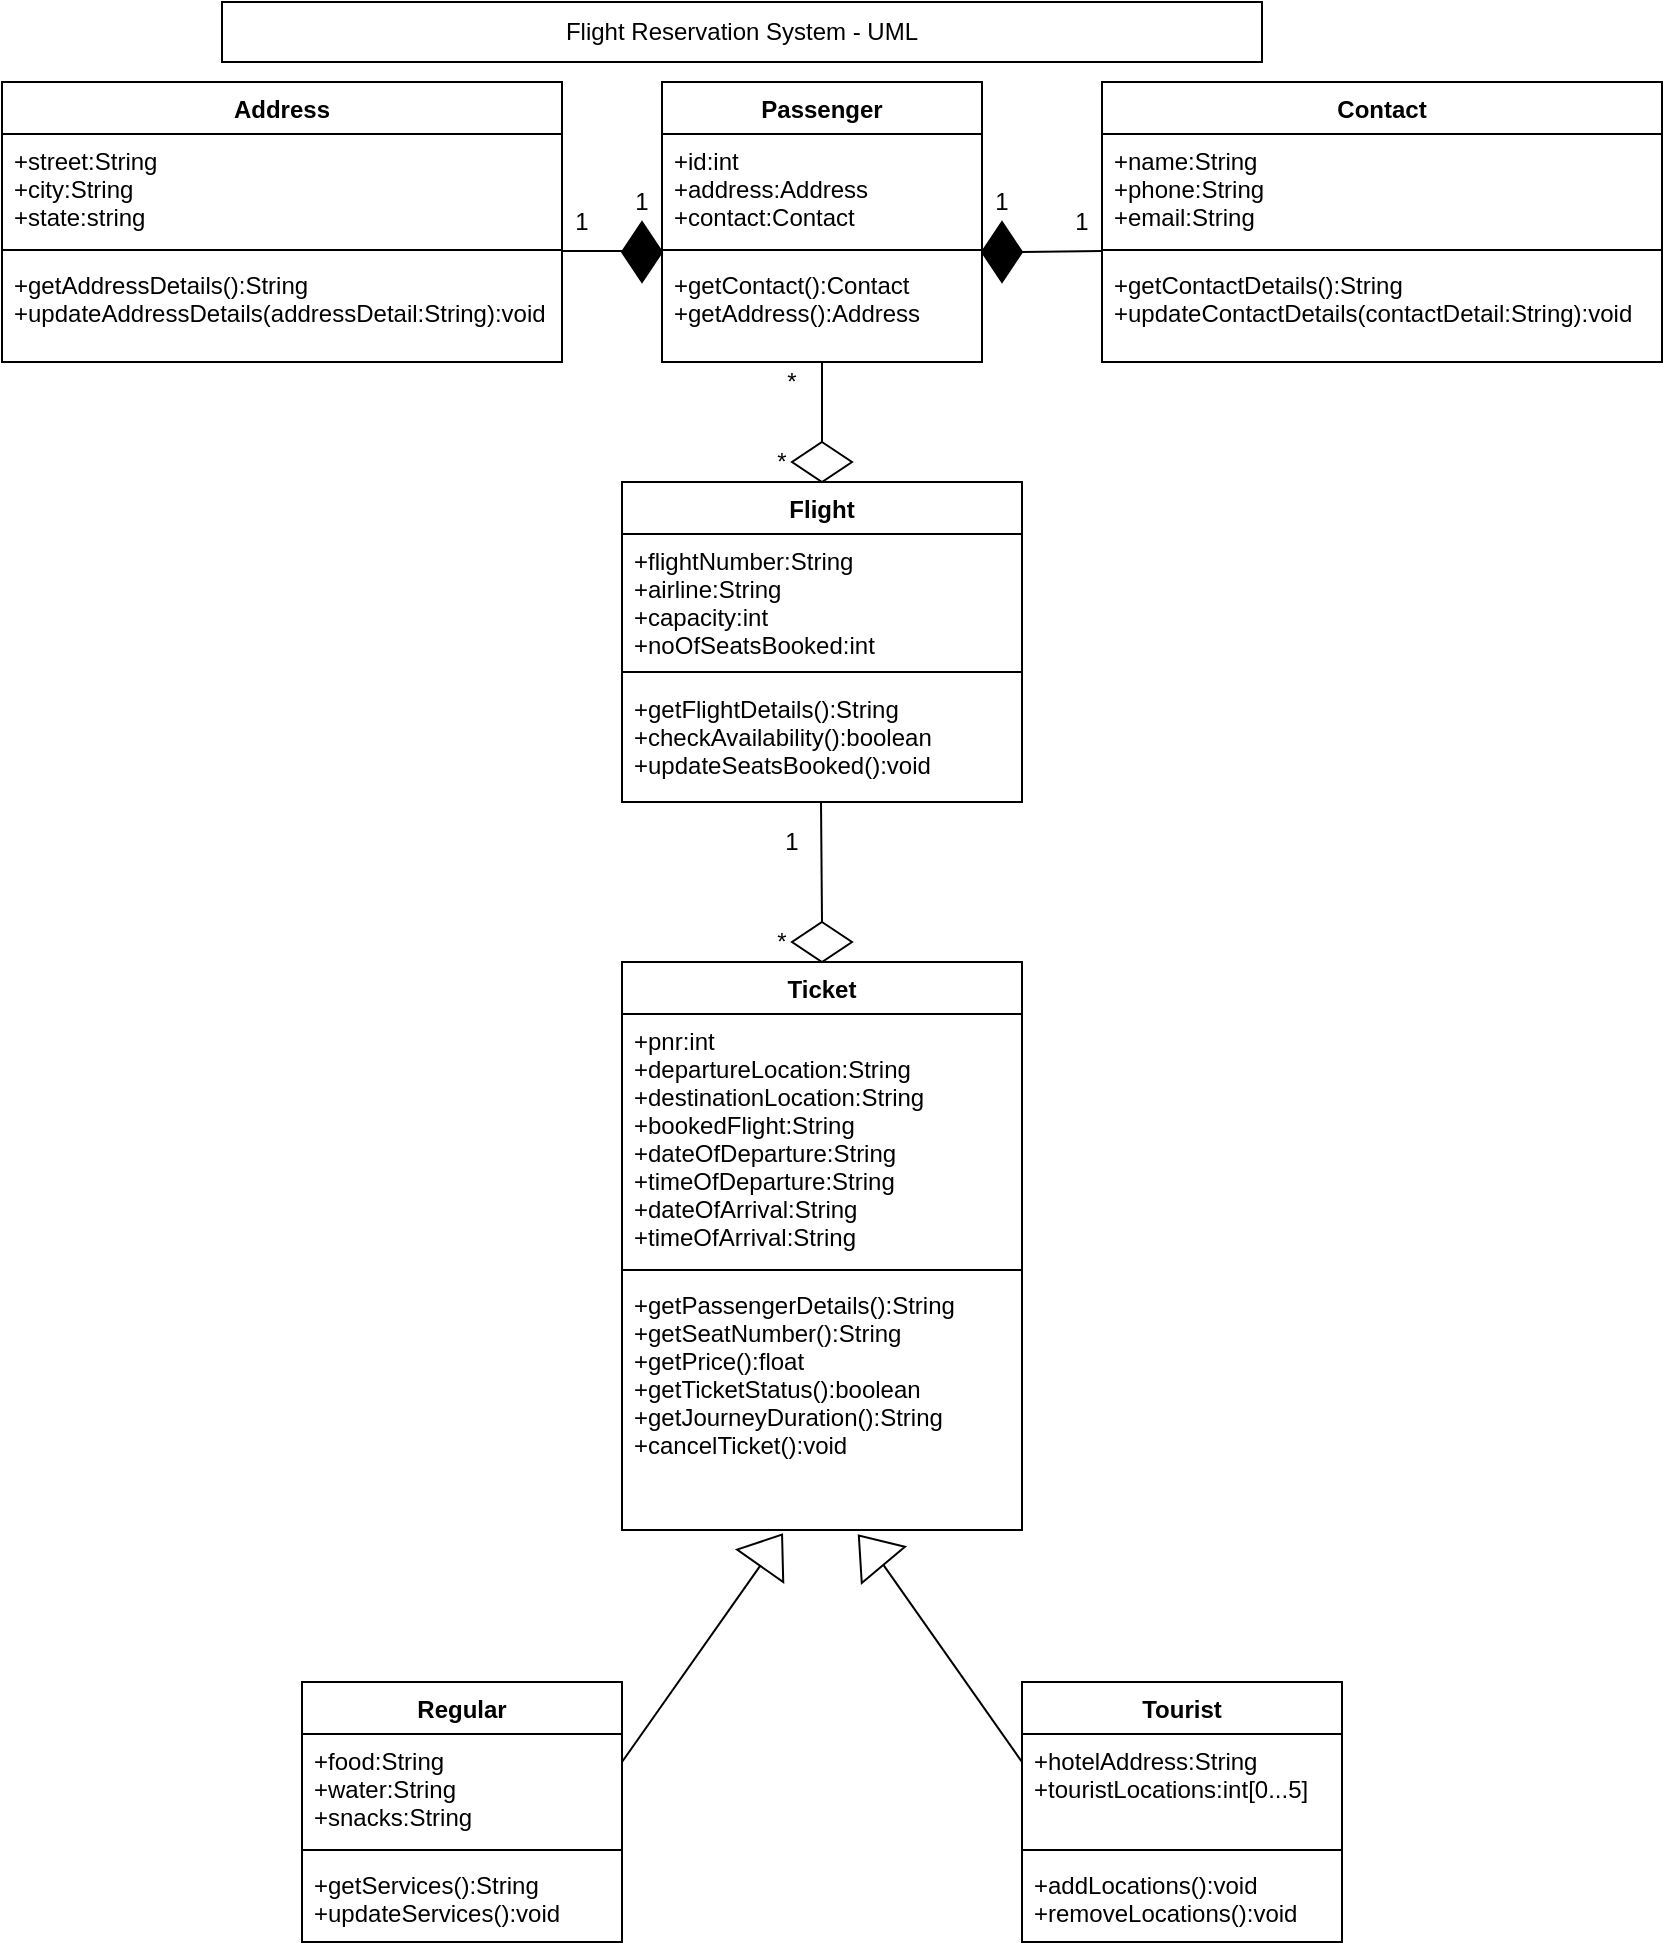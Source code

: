 <mxfile version="14.9.0" type="device"><diagram id="TkGwRRg_1YrD6SYS7Cz9" name="Page-1"><mxGraphModel dx="782" dy="436" grid="1" gridSize="10" guides="1" tooltips="1" connect="1" arrows="1" fold="1" page="1" pageScale="1" pageWidth="850" pageHeight="1100" math="0" shadow="0"><root><mxCell id="0"/><mxCell id="1" parent="0"/><mxCell id="B7gq0LPvv3WdiJwHQtPd-1" value="Contact" style="swimlane;fontStyle=1;align=center;verticalAlign=top;childLayout=stackLayout;horizontal=1;startSize=26;horizontalStack=0;resizeParent=1;resizeParentMax=0;resizeLast=0;collapsible=1;marginBottom=0;" vertex="1" parent="1"><mxGeometry x="560" y="40" width="280" height="140" as="geometry"/></mxCell><mxCell id="B7gq0LPvv3WdiJwHQtPd-2" value="+name:String&#10;+phone:String&#10;+email:String" style="text;strokeColor=none;fillColor=none;align=left;verticalAlign=top;spacingLeft=4;spacingRight=4;overflow=hidden;rotatable=0;points=[[0,0.5],[1,0.5]];portConstraint=eastwest;" vertex="1" parent="B7gq0LPvv3WdiJwHQtPd-1"><mxGeometry y="26" width="280" height="54" as="geometry"/></mxCell><mxCell id="B7gq0LPvv3WdiJwHQtPd-3" value="" style="line;strokeWidth=1;fillColor=none;align=left;verticalAlign=middle;spacingTop=-1;spacingLeft=3;spacingRight=3;rotatable=0;labelPosition=right;points=[];portConstraint=eastwest;" vertex="1" parent="B7gq0LPvv3WdiJwHQtPd-1"><mxGeometry y="80" width="280" height="8" as="geometry"/></mxCell><mxCell id="B7gq0LPvv3WdiJwHQtPd-4" value="+getContactDetails():String&#10;+updateContactDetails(contactDetail:String):void" style="text;strokeColor=none;fillColor=none;align=left;verticalAlign=top;spacingLeft=4;spacingRight=4;overflow=hidden;rotatable=0;points=[[0,0.5],[1,0.5]];portConstraint=eastwest;" vertex="1" parent="B7gq0LPvv3WdiJwHQtPd-1"><mxGeometry y="88" width="280" height="52" as="geometry"/></mxCell><mxCell id="B7gq0LPvv3WdiJwHQtPd-5" value="Address" style="swimlane;fontStyle=1;align=center;verticalAlign=top;childLayout=stackLayout;horizontal=1;startSize=26;horizontalStack=0;resizeParent=1;resizeParentMax=0;resizeLast=0;collapsible=1;marginBottom=0;" vertex="1" parent="1"><mxGeometry x="10" y="40" width="280" height="140" as="geometry"/></mxCell><mxCell id="B7gq0LPvv3WdiJwHQtPd-6" value="+street:String&#10;+city:String&#10;+state:string" style="text;strokeColor=none;fillColor=none;align=left;verticalAlign=top;spacingLeft=4;spacingRight=4;overflow=hidden;rotatable=0;points=[[0,0.5],[1,0.5]];portConstraint=eastwest;" vertex="1" parent="B7gq0LPvv3WdiJwHQtPd-5"><mxGeometry y="26" width="280" height="54" as="geometry"/></mxCell><mxCell id="B7gq0LPvv3WdiJwHQtPd-7" value="" style="line;strokeWidth=1;fillColor=none;align=left;verticalAlign=middle;spacingTop=-1;spacingLeft=3;spacingRight=3;rotatable=0;labelPosition=right;points=[];portConstraint=eastwest;" vertex="1" parent="B7gq0LPvv3WdiJwHQtPd-5"><mxGeometry y="80" width="280" height="8" as="geometry"/></mxCell><mxCell id="B7gq0LPvv3WdiJwHQtPd-8" value="+getAddressDetails():String&#10;+updateAddressDetails(addressDetail:String):void&#10;" style="text;strokeColor=none;fillColor=none;align=left;verticalAlign=top;spacingLeft=4;spacingRight=4;overflow=hidden;rotatable=0;points=[[0,0.5],[1,0.5]];portConstraint=eastwest;" vertex="1" parent="B7gq0LPvv3WdiJwHQtPd-5"><mxGeometry y="88" width="280" height="52" as="geometry"/></mxCell><mxCell id="B7gq0LPvv3WdiJwHQtPd-9" value="Passenger" style="swimlane;fontStyle=1;align=center;verticalAlign=top;childLayout=stackLayout;horizontal=1;startSize=26;horizontalStack=0;resizeParent=1;resizeParentMax=0;resizeLast=0;collapsible=1;marginBottom=0;" vertex="1" parent="1"><mxGeometry x="340" y="40" width="160" height="140" as="geometry"/></mxCell><mxCell id="B7gq0LPvv3WdiJwHQtPd-10" value="+id:int&#10;+address:Address&#10;+contact:Contact" style="text;strokeColor=none;fillColor=none;align=left;verticalAlign=top;spacingLeft=4;spacingRight=4;overflow=hidden;rotatable=0;points=[[0,0.5],[1,0.5]];portConstraint=eastwest;" vertex="1" parent="B7gq0LPvv3WdiJwHQtPd-9"><mxGeometry y="26" width="160" height="54" as="geometry"/></mxCell><mxCell id="B7gq0LPvv3WdiJwHQtPd-11" value="" style="line;strokeWidth=1;fillColor=none;align=left;verticalAlign=middle;spacingTop=-1;spacingLeft=3;spacingRight=3;rotatable=0;labelPosition=right;points=[];portConstraint=eastwest;" vertex="1" parent="B7gq0LPvv3WdiJwHQtPd-9"><mxGeometry y="80" width="160" height="8" as="geometry"/></mxCell><mxCell id="B7gq0LPvv3WdiJwHQtPd-12" value="+getContact():Contact&#10;+getAddress():Address&#10;" style="text;strokeColor=none;fillColor=none;align=left;verticalAlign=top;spacingLeft=4;spacingRight=4;overflow=hidden;rotatable=0;points=[[0,0.5],[1,0.5]];portConstraint=eastwest;" vertex="1" parent="B7gq0LPvv3WdiJwHQtPd-9"><mxGeometry y="88" width="160" height="52" as="geometry"/></mxCell><mxCell id="B7gq0LPvv3WdiJwHQtPd-13" value="Flight" style="swimlane;fontStyle=1;align=center;verticalAlign=top;childLayout=stackLayout;horizontal=1;startSize=26;horizontalStack=0;resizeParent=1;resizeParentMax=0;resizeLast=0;collapsible=1;marginBottom=0;" vertex="1" parent="1"><mxGeometry x="320" y="240" width="200" height="160" as="geometry"/></mxCell><mxCell id="B7gq0LPvv3WdiJwHQtPd-14" value="+flightNumber:String&#10;+airline:String&#10;+capacity:int&#10;+noOfSeatsBooked:int" style="text;strokeColor=none;fillColor=none;align=left;verticalAlign=top;spacingLeft=4;spacingRight=4;overflow=hidden;rotatable=0;points=[[0,0.5],[1,0.5]];portConstraint=eastwest;" vertex="1" parent="B7gq0LPvv3WdiJwHQtPd-13"><mxGeometry y="26" width="200" height="64" as="geometry"/></mxCell><mxCell id="B7gq0LPvv3WdiJwHQtPd-15" value="" style="line;strokeWidth=1;fillColor=none;align=left;verticalAlign=middle;spacingTop=-1;spacingLeft=3;spacingRight=3;rotatable=0;labelPosition=right;points=[];portConstraint=eastwest;" vertex="1" parent="B7gq0LPvv3WdiJwHQtPd-13"><mxGeometry y="90" width="200" height="10" as="geometry"/></mxCell><mxCell id="B7gq0LPvv3WdiJwHQtPd-16" value="+getFlightDetails():String&#10;+checkAvailability():boolean&#10;+updateSeatsBooked():void" style="text;strokeColor=none;fillColor=none;align=left;verticalAlign=top;spacingLeft=4;spacingRight=4;overflow=hidden;rotatable=0;points=[[0,0.5],[1,0.5]];portConstraint=eastwest;" vertex="1" parent="B7gq0LPvv3WdiJwHQtPd-13"><mxGeometry y="100" width="200" height="60" as="geometry"/></mxCell><mxCell id="B7gq0LPvv3WdiJwHQtPd-18" value="Ticket&#10;" style="swimlane;fontStyle=1;align=center;verticalAlign=top;childLayout=stackLayout;horizontal=1;startSize=26;horizontalStack=0;resizeParent=1;resizeParentMax=0;resizeLast=0;collapsible=1;marginBottom=0;" vertex="1" parent="1"><mxGeometry x="320" y="480" width="200" height="284" as="geometry"/></mxCell><mxCell id="B7gq0LPvv3WdiJwHQtPd-19" value="+pnr:int&#10;+departureLocation:String&#10;+destinationLocation:String&#10;+bookedFlight:String&#10;+dateOfDeparture:String&#10;+timeOfDeparture:String&#10;+dateOfArrival:String&#10;+timeOfArrival:String" style="text;strokeColor=none;fillColor=none;align=left;verticalAlign=top;spacingLeft=4;spacingRight=4;overflow=hidden;rotatable=0;points=[[0,0.5],[1,0.5]];portConstraint=eastwest;" vertex="1" parent="B7gq0LPvv3WdiJwHQtPd-18"><mxGeometry y="26" width="200" height="124" as="geometry"/></mxCell><mxCell id="B7gq0LPvv3WdiJwHQtPd-20" value="" style="line;strokeWidth=1;fillColor=none;align=left;verticalAlign=middle;spacingTop=-1;spacingLeft=3;spacingRight=3;rotatable=0;labelPosition=right;points=[];portConstraint=eastwest;" vertex="1" parent="B7gq0LPvv3WdiJwHQtPd-18"><mxGeometry y="150" width="200" height="8" as="geometry"/></mxCell><mxCell id="B7gq0LPvv3WdiJwHQtPd-21" value="+getPassengerDetails():String&#10;+getSeatNumber():String&#10;+getPrice():float&#10;+getTicketStatus():boolean&#10;+getJourneyDuration():String&#10;+cancelTicket():void" style="text;strokeColor=none;fillColor=none;align=left;verticalAlign=top;spacingLeft=4;spacingRight=4;overflow=hidden;rotatable=0;points=[[0,0.5],[1,0.5]];portConstraint=eastwest;" vertex="1" parent="B7gq0LPvv3WdiJwHQtPd-18"><mxGeometry y="158" width="200" height="126" as="geometry"/></mxCell><mxCell id="B7gq0LPvv3WdiJwHQtPd-22" value="Regular" style="swimlane;fontStyle=1;align=center;verticalAlign=top;childLayout=stackLayout;horizontal=1;startSize=26;horizontalStack=0;resizeParent=1;resizeParentMax=0;resizeLast=0;collapsible=1;marginBottom=0;" vertex="1" parent="1"><mxGeometry x="160" y="840" width="160" height="130" as="geometry"/></mxCell><mxCell id="B7gq0LPvv3WdiJwHQtPd-23" value="+food:String&#10;+water:String&#10;+snacks:String" style="text;strokeColor=none;fillColor=none;align=left;verticalAlign=top;spacingLeft=4;spacingRight=4;overflow=hidden;rotatable=0;points=[[0,0.5],[1,0.5]];portConstraint=eastwest;" vertex="1" parent="B7gq0LPvv3WdiJwHQtPd-22"><mxGeometry y="26" width="160" height="54" as="geometry"/></mxCell><mxCell id="B7gq0LPvv3WdiJwHQtPd-24" value="" style="line;strokeWidth=1;fillColor=none;align=left;verticalAlign=middle;spacingTop=-1;spacingLeft=3;spacingRight=3;rotatable=0;labelPosition=right;points=[];portConstraint=eastwest;" vertex="1" parent="B7gq0LPvv3WdiJwHQtPd-22"><mxGeometry y="80" width="160" height="8" as="geometry"/></mxCell><mxCell id="B7gq0LPvv3WdiJwHQtPd-25" value="+getServices():String&#10;+updateServices():void" style="text;strokeColor=none;fillColor=none;align=left;verticalAlign=top;spacingLeft=4;spacingRight=4;overflow=hidden;rotatable=0;points=[[0,0.5],[1,0.5]];portConstraint=eastwest;" vertex="1" parent="B7gq0LPvv3WdiJwHQtPd-22"><mxGeometry y="88" width="160" height="42" as="geometry"/></mxCell><mxCell id="B7gq0LPvv3WdiJwHQtPd-26" value="Tourist" style="swimlane;fontStyle=1;align=center;verticalAlign=top;childLayout=stackLayout;horizontal=1;startSize=26;horizontalStack=0;resizeParent=1;resizeParentMax=0;resizeLast=0;collapsible=1;marginBottom=0;" vertex="1" parent="1"><mxGeometry x="520" y="840" width="160" height="130" as="geometry"/></mxCell><mxCell id="B7gq0LPvv3WdiJwHQtPd-27" value="+hotelAddress:String&#10;+touristLocations:int[0...5]" style="text;strokeColor=none;fillColor=none;align=left;verticalAlign=top;spacingLeft=4;spacingRight=4;overflow=hidden;rotatable=0;points=[[0,0.5],[1,0.5]];portConstraint=eastwest;" vertex="1" parent="B7gq0LPvv3WdiJwHQtPd-26"><mxGeometry y="26" width="160" height="54" as="geometry"/></mxCell><mxCell id="B7gq0LPvv3WdiJwHQtPd-28" value="" style="line;strokeWidth=1;fillColor=none;align=left;verticalAlign=middle;spacingTop=-1;spacingLeft=3;spacingRight=3;rotatable=0;labelPosition=right;points=[];portConstraint=eastwest;" vertex="1" parent="B7gq0LPvv3WdiJwHQtPd-26"><mxGeometry y="80" width="160" height="8" as="geometry"/></mxCell><mxCell id="B7gq0LPvv3WdiJwHQtPd-29" value="+addLocations():void&#10;+removeLocations():void" style="text;strokeColor=none;fillColor=none;align=left;verticalAlign=top;spacingLeft=4;spacingRight=4;overflow=hidden;rotatable=0;points=[[0,0.5],[1,0.5]];portConstraint=eastwest;" vertex="1" parent="B7gq0LPvv3WdiJwHQtPd-26"><mxGeometry y="88" width="160" height="42" as="geometry"/></mxCell><mxCell id="B7gq0LPvv3WdiJwHQtPd-30" value="" style="rhombus;whiteSpace=wrap;html=1;fillColor=#000000;" vertex="1" parent="1"><mxGeometry x="320" y="110" width="20" height="30" as="geometry"/></mxCell><mxCell id="B7gq0LPvv3WdiJwHQtPd-31" value="" style="rhombus;whiteSpace=wrap;html=1;fillColor=#000000;" vertex="1" parent="1"><mxGeometry x="500" y="110" width="20" height="30" as="geometry"/></mxCell><mxCell id="B7gq0LPvv3WdiJwHQtPd-32" value="" style="endArrow=none;html=1;" edge="1" parent="1"><mxGeometry width="50" height="50" relative="1" as="geometry"><mxPoint x="290" y="124.5" as="sourcePoint"/><mxPoint x="320" y="124.5" as="targetPoint"/></mxGeometry></mxCell><mxCell id="B7gq0LPvv3WdiJwHQtPd-33" value="" style="endArrow=none;html=1;" edge="1" parent="1"><mxGeometry width="50" height="50" relative="1" as="geometry"><mxPoint x="520" y="125" as="sourcePoint"/><mxPoint x="560" y="124.5" as="targetPoint"/><Array as="points"><mxPoint x="520" y="125"/></Array></mxGeometry></mxCell><mxCell id="B7gq0LPvv3WdiJwHQtPd-35" value="1" style="text;html=1;strokeColor=none;fillColor=none;align=center;verticalAlign=middle;whiteSpace=wrap;rounded=0;" vertex="1" parent="1"><mxGeometry x="280" y="100" width="40" height="20" as="geometry"/></mxCell><mxCell id="B7gq0LPvv3WdiJwHQtPd-36" value="1" style="text;html=1;strokeColor=none;fillColor=none;align=center;verticalAlign=middle;whiteSpace=wrap;rounded=0;" vertex="1" parent="1"><mxGeometry x="310" y="90" width="40" height="20" as="geometry"/></mxCell><mxCell id="B7gq0LPvv3WdiJwHQtPd-38" value="1" style="text;html=1;strokeColor=none;fillColor=none;align=center;verticalAlign=middle;whiteSpace=wrap;rounded=0;" vertex="1" parent="1"><mxGeometry x="490" y="90" width="40" height="20" as="geometry"/></mxCell><mxCell id="B7gq0LPvv3WdiJwHQtPd-39" value="1" style="text;html=1;strokeColor=none;fillColor=none;align=center;verticalAlign=middle;whiteSpace=wrap;rounded=0;" vertex="1" parent="1"><mxGeometry x="530" y="100" width="40" height="20" as="geometry"/></mxCell><mxCell id="B7gq0LPvv3WdiJwHQtPd-41" value="" style="rhombus;whiteSpace=wrap;html=1;fillColor=#FFFFFF;" vertex="1" parent="1"><mxGeometry x="405" y="220" width="30" height="20" as="geometry"/></mxCell><mxCell id="B7gq0LPvv3WdiJwHQtPd-42" value="" style="rhombus;whiteSpace=wrap;html=1;fillColor=#FFFFFF;" vertex="1" parent="1"><mxGeometry x="405" y="460" width="30" height="20" as="geometry"/></mxCell><mxCell id="B7gq0LPvv3WdiJwHQtPd-44" value="" style="endArrow=none;html=1;entryX=0.5;entryY=0;entryDx=0;entryDy=0;" edge="1" parent="1" target="B7gq0LPvv3WdiJwHQtPd-41"><mxGeometry width="50" height="50" relative="1" as="geometry"><mxPoint x="420" y="180" as="sourcePoint"/><mxPoint x="420" y="260" as="targetPoint"/><Array as="points"><mxPoint x="420" y="180"/></Array></mxGeometry></mxCell><mxCell id="B7gq0LPvv3WdiJwHQtPd-45" value="" style="endArrow=none;html=1;entryX=0.5;entryY=0;entryDx=0;entryDy=0;" edge="1" parent="1" target="B7gq0LPvv3WdiJwHQtPd-42"><mxGeometry width="50" height="50" relative="1" as="geometry"><mxPoint x="419.5" y="400" as="sourcePoint"/><mxPoint x="419.5" y="440" as="targetPoint"/><Array as="points"><mxPoint x="419.5" y="400"/></Array></mxGeometry></mxCell><mxCell id="B7gq0LPvv3WdiJwHQtPd-46" value="*&lt;span style=&quot;color: rgba(0 , 0 , 0 , 0) ; font-family: monospace ; font-size: 0px&quot;&gt;%3CmxGraphModel%3E%3Croot%3E%3CmxCell%20id%3D%220%22%2F%3E%3CmxCell%20id%3D%221%22%20parent%3D%220%22%2F%3E%3CmxCell%20id%3D%222%22%20value%3D%22%22%20style%3D%22endArrow%3Dnone%3Bhtml%3D1%3BentryX%3D0.5%3BentryY%3D0%3BentryDx%3D0%3BentryDy%3D0%3B%22%20edge%3D%221%22%20parent%3D%221%22%3E%3CmxGeometry%20width%3D%2250%22%20height%3D%2250%22%20relative%3D%221%22%20as%3D%22geometry%22%3E%3CmxPoint%20x%3D%22420%22%20y%3D%22180%22%20as%3D%22sourcePoint%22%2F%3E%3CmxPoint%20x%3D%22420%22%20y%3D%22220%22%20as%3D%22targetPoint%22%2F%3E%3CArray%20as%3D%22points%22%3E%3CmxPoint%20x%3D%22420%22%20y%3D%22180%22%2F%3E%3C%2FArray%3E%3C%2FmxGeometry%3E%3C%2FmxCell%3E%3C%2Froot%3E%3C%2FmxGraphModel%3E&lt;/span&gt;" style="text;html=1;strokeColor=none;fillColor=none;align=center;verticalAlign=middle;whiteSpace=wrap;rounded=0;" vertex="1" parent="1"><mxGeometry x="385" y="180" width="40" height="20" as="geometry"/></mxCell><mxCell id="B7gq0LPvv3WdiJwHQtPd-47" value="*&lt;span style=&quot;color: rgba(0 , 0 , 0 , 0) ; font-family: monospace ; font-size: 0px&quot;&gt;%3CmxGraphModel%3E%3Croot%3E%3CmxCell%20id%3D%220%22%2F%3E%3CmxCell%20id%3D%221%22%20parent%3D%220%22%2F%3E%3CmxCell%20id%3D%222%22%20value%3D%22%22%20style%3D%22endArrow%3Dnone%3Bhtml%3D1%3BentryX%3D0.5%3BentryY%3D0%3BentryDx%3D0%3BentryDy%3D0%3B%22%20edge%3D%221%22%20parent%3D%221%22%3E%3CmxGeometry%20width%3D%2250%22%20height%3D%2250%22%20relative%3D%221%22%20as%3D%22geometry%22%3E%3CmxPoint%20x%3D%22420%22%20y%3D%22180%22%20as%3D%22sourcePoint%22%2F%3E%3CmxPoint%20x%3D%22420%22%20y%3D%22220%22%20as%3D%22targetPoint%22%2F%3E%3CArray%20as%3D%22points%22%3E%3CmxPoint%20x%3D%22420%22%20y%3D%22180%22%2F%3E%3C%2FArray%3E%3C%2FmxGeometry%3E%3C%2FmxCell%3E%3C%2Froot%3E%3C%2FmxGraphModel%3E&lt;/span&gt;" style="text;html=1;strokeColor=none;fillColor=none;align=center;verticalAlign=middle;whiteSpace=wrap;rounded=0;" vertex="1" parent="1"><mxGeometry x="380" y="220" width="40" height="20" as="geometry"/></mxCell><mxCell id="B7gq0LPvv3WdiJwHQtPd-48" value="*&lt;span style=&quot;color: rgba(0 , 0 , 0 , 0) ; font-family: monospace ; font-size: 0px&quot;&gt;%3CmxGraphModel%3E%3Croot%3E%3CmxCell%20id%3D%220%22%2F%3E%3CmxCell%20id%3D%221%22%20parent%3D%220%22%2F%3E%3CmxCell%20id%3D%222%22%20value%3D%22%22%20style%3D%22endArrow%3Dnone%3Bhtml%3D1%3BentryX%3D0.5%3BentryY%3D0%3BentryDx%3D0%3BentryDy%3D0%3B%22%20edge%3D%221%22%20parent%3D%221%22%3E%3CmxGeometry%20width%3D%2250%22%20height%3D%2250%22%20relative%3D%221%22%20as%3D%22geometry%22%3E%3CmxPoint%20x%3D%22420%22%20y%3D%22180%22%20as%3D%22sourcePoint%22%2F%3E%3CmxPoint%20x%3D%22420%22%20y%3D%22220%22%20as%3D%22targetPoint%22%2F%3E%3CArray%20as%3D%22points%22%3E%3CmxPoint%20x%3D%22420%22%20y%3D%22180%22%2F%3E%3C%2FArray%3E%3C%2FmxGeometry%3E%3C%2FmxCell%3E%3C%2Froot%3E%3C%2FmxGraphModel%3E&lt;/span&gt;" style="text;html=1;strokeColor=none;fillColor=none;align=center;verticalAlign=middle;whiteSpace=wrap;rounded=0;" vertex="1" parent="1"><mxGeometry x="380" y="460" width="40" height="20" as="geometry"/></mxCell><mxCell id="B7gq0LPvv3WdiJwHQtPd-49" value="1" style="text;html=1;strokeColor=none;fillColor=none;align=center;verticalAlign=middle;whiteSpace=wrap;rounded=0;" vertex="1" parent="1"><mxGeometry x="385" y="410" width="40" height="20" as="geometry"/></mxCell><mxCell id="B7gq0LPvv3WdiJwHQtPd-50" value="" style="triangle;whiteSpace=wrap;html=1;fillColor=#FFFFFF;rotation=-55;" vertex="1" parent="1"><mxGeometry x="385" y="760" width="19.1" height="28.19" as="geometry"/></mxCell><mxCell id="B7gq0LPvv3WdiJwHQtPd-51" value="" style="triangle;whiteSpace=wrap;html=1;fillColor=#FFFFFF;rotation=-130;" vertex="1" parent="1"><mxGeometry x="435" y="760" width="19.1" height="28.19" as="geometry"/></mxCell><mxCell id="B7gq0LPvv3WdiJwHQtPd-53" value="" style="endArrow=none;html=1;entryX=0;entryY=0.5;entryDx=0;entryDy=0;" edge="1" parent="1" target="B7gq0LPvv3WdiJwHQtPd-50"><mxGeometry width="50" height="50" relative="1" as="geometry"><mxPoint x="320" y="880" as="sourcePoint"/><mxPoint x="370" y="830" as="targetPoint"/></mxGeometry></mxCell><mxCell id="B7gq0LPvv3WdiJwHQtPd-54" value="" style="endArrow=none;html=1;entryX=0;entryY=0.5;entryDx=0;entryDy=0;" edge="1" parent="1" target="B7gq0LPvv3WdiJwHQtPd-51"><mxGeometry width="50" height="50" relative="1" as="geometry"><mxPoint x="520" y="880" as="sourcePoint"/><mxPoint x="530.002" y="791.918" as="targetPoint"/></mxGeometry></mxCell><mxCell id="B7gq0LPvv3WdiJwHQtPd-55" value="Flight Reservation System - UML" style="rounded=0;whiteSpace=wrap;html=1;fillColor=#FFFFFF;" vertex="1" parent="1"><mxGeometry x="120" width="520" height="30" as="geometry"/></mxCell></root></mxGraphModel></diagram></mxfile>